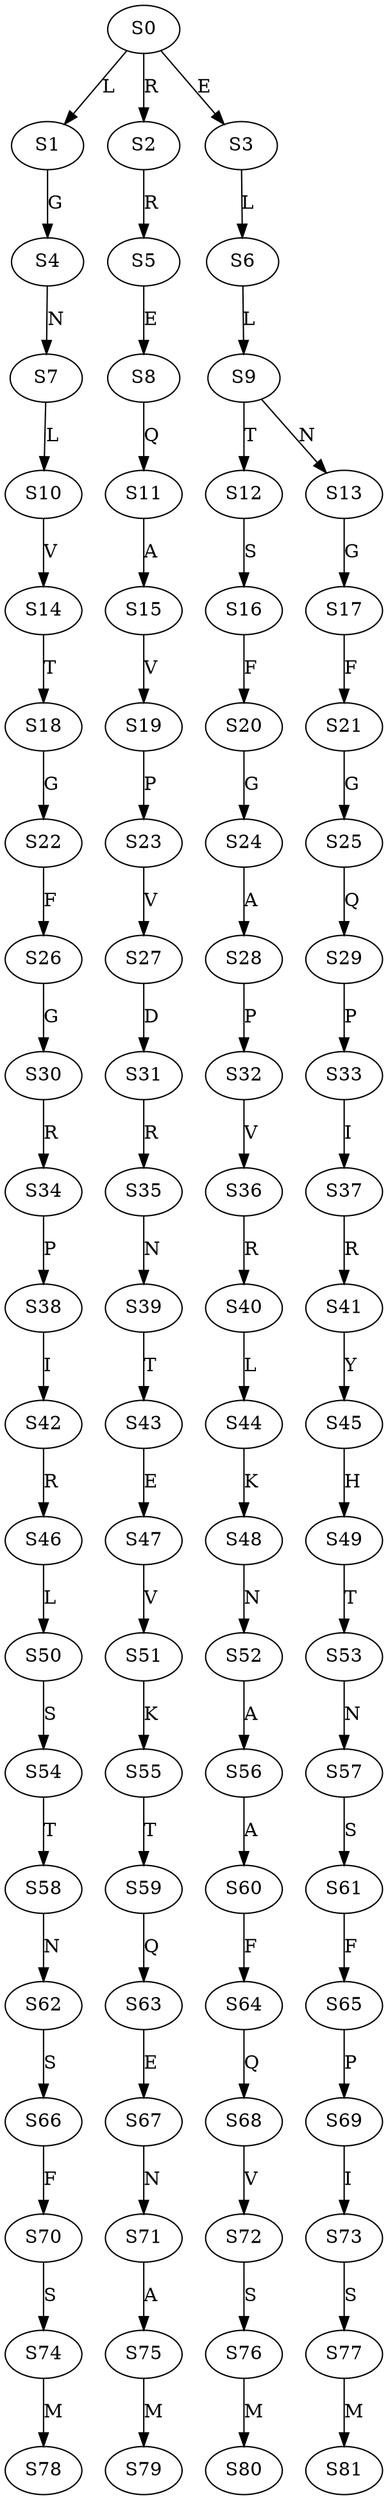 strict digraph  {
	S0 -> S1 [ label = L ];
	S0 -> S2 [ label = R ];
	S0 -> S3 [ label = E ];
	S1 -> S4 [ label = G ];
	S2 -> S5 [ label = R ];
	S3 -> S6 [ label = L ];
	S4 -> S7 [ label = N ];
	S5 -> S8 [ label = E ];
	S6 -> S9 [ label = L ];
	S7 -> S10 [ label = L ];
	S8 -> S11 [ label = Q ];
	S9 -> S12 [ label = T ];
	S9 -> S13 [ label = N ];
	S10 -> S14 [ label = V ];
	S11 -> S15 [ label = A ];
	S12 -> S16 [ label = S ];
	S13 -> S17 [ label = G ];
	S14 -> S18 [ label = T ];
	S15 -> S19 [ label = V ];
	S16 -> S20 [ label = F ];
	S17 -> S21 [ label = F ];
	S18 -> S22 [ label = G ];
	S19 -> S23 [ label = P ];
	S20 -> S24 [ label = G ];
	S21 -> S25 [ label = G ];
	S22 -> S26 [ label = F ];
	S23 -> S27 [ label = V ];
	S24 -> S28 [ label = A ];
	S25 -> S29 [ label = Q ];
	S26 -> S30 [ label = G ];
	S27 -> S31 [ label = D ];
	S28 -> S32 [ label = P ];
	S29 -> S33 [ label = P ];
	S30 -> S34 [ label = R ];
	S31 -> S35 [ label = R ];
	S32 -> S36 [ label = V ];
	S33 -> S37 [ label = I ];
	S34 -> S38 [ label = P ];
	S35 -> S39 [ label = N ];
	S36 -> S40 [ label = R ];
	S37 -> S41 [ label = R ];
	S38 -> S42 [ label = I ];
	S39 -> S43 [ label = T ];
	S40 -> S44 [ label = L ];
	S41 -> S45 [ label = Y ];
	S42 -> S46 [ label = R ];
	S43 -> S47 [ label = E ];
	S44 -> S48 [ label = K ];
	S45 -> S49 [ label = H ];
	S46 -> S50 [ label = L ];
	S47 -> S51 [ label = V ];
	S48 -> S52 [ label = N ];
	S49 -> S53 [ label = T ];
	S50 -> S54 [ label = S ];
	S51 -> S55 [ label = K ];
	S52 -> S56 [ label = A ];
	S53 -> S57 [ label = N ];
	S54 -> S58 [ label = T ];
	S55 -> S59 [ label = T ];
	S56 -> S60 [ label = A ];
	S57 -> S61 [ label = S ];
	S58 -> S62 [ label = N ];
	S59 -> S63 [ label = Q ];
	S60 -> S64 [ label = F ];
	S61 -> S65 [ label = F ];
	S62 -> S66 [ label = S ];
	S63 -> S67 [ label = E ];
	S64 -> S68 [ label = Q ];
	S65 -> S69 [ label = P ];
	S66 -> S70 [ label = F ];
	S67 -> S71 [ label = N ];
	S68 -> S72 [ label = V ];
	S69 -> S73 [ label = I ];
	S70 -> S74 [ label = S ];
	S71 -> S75 [ label = A ];
	S72 -> S76 [ label = S ];
	S73 -> S77 [ label = S ];
	S74 -> S78 [ label = M ];
	S75 -> S79 [ label = M ];
	S76 -> S80 [ label = M ];
	S77 -> S81 [ label = M ];
}
